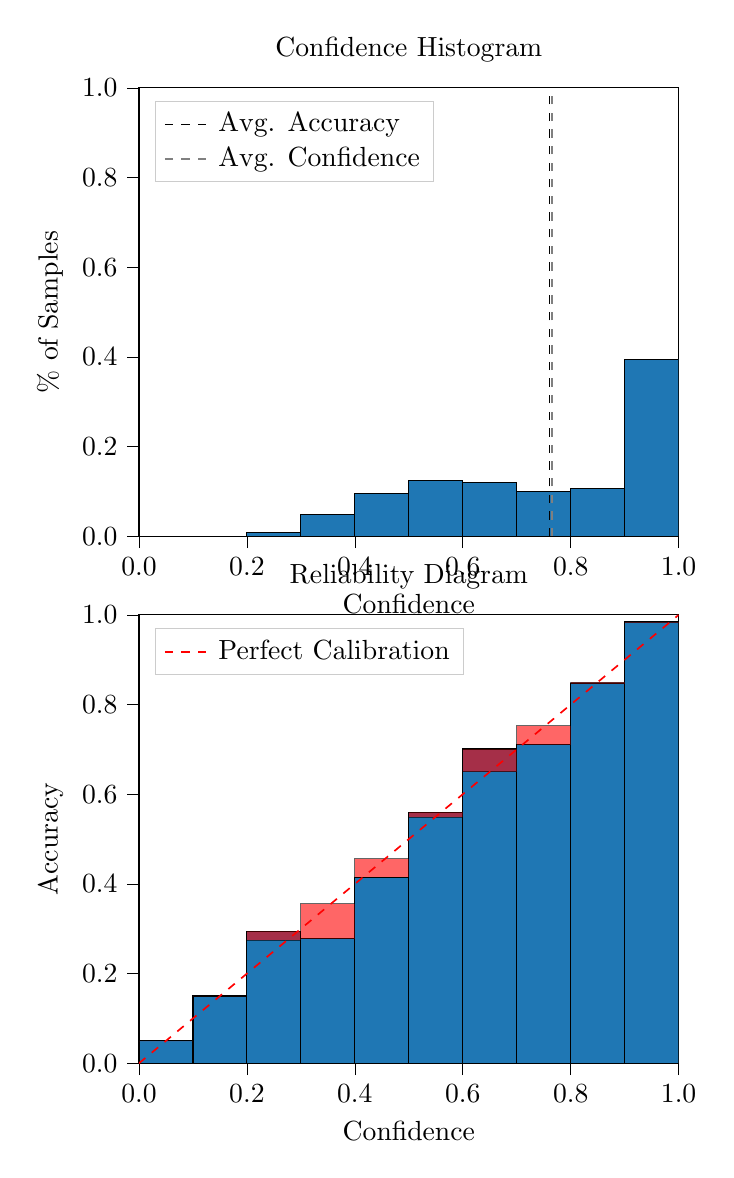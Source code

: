 % This file was created by tikzplotlib v0.9.8.
\begin{tikzpicture}

\definecolor{color0}{rgb}{0.122,0.467,0.706}

\begin{groupplot}[group style={group size=1 by 2}]
\nextgroupplot[
legend cell align={left},
legend style={
  fill opacity=0.8,
  draw opacity=1,
  text opacity=1,
  at={(0.03,0.97)},
  anchor=north west,
  draw=white!80!black
},
tick align=outside,
tick pos=left,
title={Confidence Histogram},
x grid style={white!69.02!black},
xlabel={Confidence},
xmin=0, xmax=1,
xtick style={color=black},
xtick={0,0.2,0.4,0.6,0.8,1},
xticklabels={0.0,0.2,0.4,0.6,0.8,1.0},
y grid style={white!69.02!black},
ylabel={\% of Samples},
ymin=0, ymax=1,
ytick style={color=black},
ytick={0,0.2,0.4,0.6,0.8,1},
yticklabels={0.0,0.2,0.4,0.6,0.8,1.0}
]
\draw[draw=black,fill=color0] (axis cs:-6.939e-18,0) rectangle (axis cs:0.1,0);
\draw[draw=black,fill=color0] (axis cs:0.1,0) rectangle (axis cs:0.2,0);
\draw[draw=black,fill=color0] (axis cs:0.2,0) rectangle (axis cs:0.3,0.008);
\draw[draw=black,fill=color0] (axis cs:0.3,0) rectangle (axis cs:0.4,0.048);
\draw[draw=black,fill=color0] (axis cs:0.4,0) rectangle (axis cs:0.5,0.096);
\draw[draw=black,fill=color0] (axis cs:0.5,0) rectangle (axis cs:0.6,0.125);
\draw[draw=black,fill=color0] (axis cs:0.6,0) rectangle (axis cs:0.7,0.12);
\draw[draw=black,fill=color0] (axis cs:0.7,0) rectangle (axis cs:0.8,0.1);
\draw[draw=black,fill=color0] (axis cs:0.8,0) rectangle (axis cs:0.9,0.107);
\draw[draw=black,fill=color0] (axis cs:0.9,0) rectangle (axis cs:1,0.395);
\addplot [semithick, black, dashed]
table {%
0.761 0
0.761 1
};
\addlegendentry{Avg. Accuracy}
\addplot [semithick, white!50.196!black, dashed]
table {%
0.765 0
0.765 1
};
\addlegendentry{Avg. Confidence}

\nextgroupplot[
legend cell align={left},
legend style={
  fill opacity=0.8,
  draw opacity=1,
  text opacity=1,
  at={(0.03,0.97)},
  anchor=north west,
  draw=white!80!black
},
tick align=outside,
tick pos=left,
title={Reliability Diagram},
x grid style={white!69.02!black},
xlabel={Confidence},
xmin=0, xmax=1,
xtick style={color=black},
xtick={0,0.2,0.4,0.6,0.8,1},
xticklabels={0.0,0.2,0.4,0.6,0.8,1.0},
y grid style={white!69.02!black},
ylabel={Accuracy},
ymin=0, ymax=1,
ytick style={color=black},
ytick={0,0.2,0.4,0.6,0.8,1},
yticklabels={0.0,0.2,0.4,0.6,0.8,1.0}
]
\draw[draw=black,fill=color0] (axis cs:-6.939e-18,0) rectangle (axis cs:0.1,0.05);
\draw[draw=black,fill=color0] (axis cs:0.1,0) rectangle (axis cs:0.2,0.15);
\draw[draw=black,fill=color0] (axis cs:0.2,0) rectangle (axis cs:0.3,0.294);
\draw[draw=black,fill=color0] (axis cs:0.3,0) rectangle (axis cs:0.4,0.278);
\draw[draw=black,fill=color0] (axis cs:0.4,0) rectangle (axis cs:0.5,0.415);
\draw[draw=black,fill=color0] (axis cs:0.5,0) rectangle (axis cs:0.6,0.56);
\draw[draw=black,fill=color0] (axis cs:0.6,0) rectangle (axis cs:0.7,0.701);
\draw[draw=black,fill=color0] (axis cs:0.7,0) rectangle (axis cs:0.8,0.71);
\draw[draw=black,fill=color0] (axis cs:0.8,0) rectangle (axis cs:0.9,0.847);
\draw[draw=black,fill=color0] (axis cs:0.9,0) rectangle (axis cs:1,0.985);
\draw[draw=black,fill=red,opacity=0.6] (axis cs:-6.939e-18,0.05) rectangle (axis cs:0.1,0.05);
\draw[draw=black,fill=red,opacity=0.6] (axis cs:0.1,0.15) rectangle (axis cs:0.2,0.15);
\draw[draw=black,fill=red,opacity=0.6] (axis cs:0.2,0.294) rectangle (axis cs:0.3,0.274);
\draw[draw=black,fill=red,opacity=0.6] (axis cs:0.3,0.278) rectangle (axis cs:0.4,0.356);
\draw[draw=black,fill=red,opacity=0.6] (axis cs:0.4,0.415) rectangle (axis cs:0.5,0.456);
\draw[draw=black,fill=red,opacity=0.6] (axis cs:0.5,0.56) rectangle (axis cs:0.6,0.549);
\draw[draw=black,fill=red,opacity=0.6] (axis cs:0.6,0.701) rectangle (axis cs:0.7,0.65);
\draw[draw=black,fill=red,opacity=0.6] (axis cs:0.7,0.71) rectangle (axis cs:0.8,0.753);
\draw[draw=black,fill=red,opacity=0.6] (axis cs:0.8,0.847) rectangle (axis cs:0.9,0.85);
\draw[draw=black,fill=red,opacity=0.6] (axis cs:0.9,0.985) rectangle (axis cs:1,0.984);
\addplot [semithick, red, dashed]
table {%
0 0
1 1
};
\addlegendentry{Perfect Calibration}
\end{groupplot}

\end{tikzpicture}
